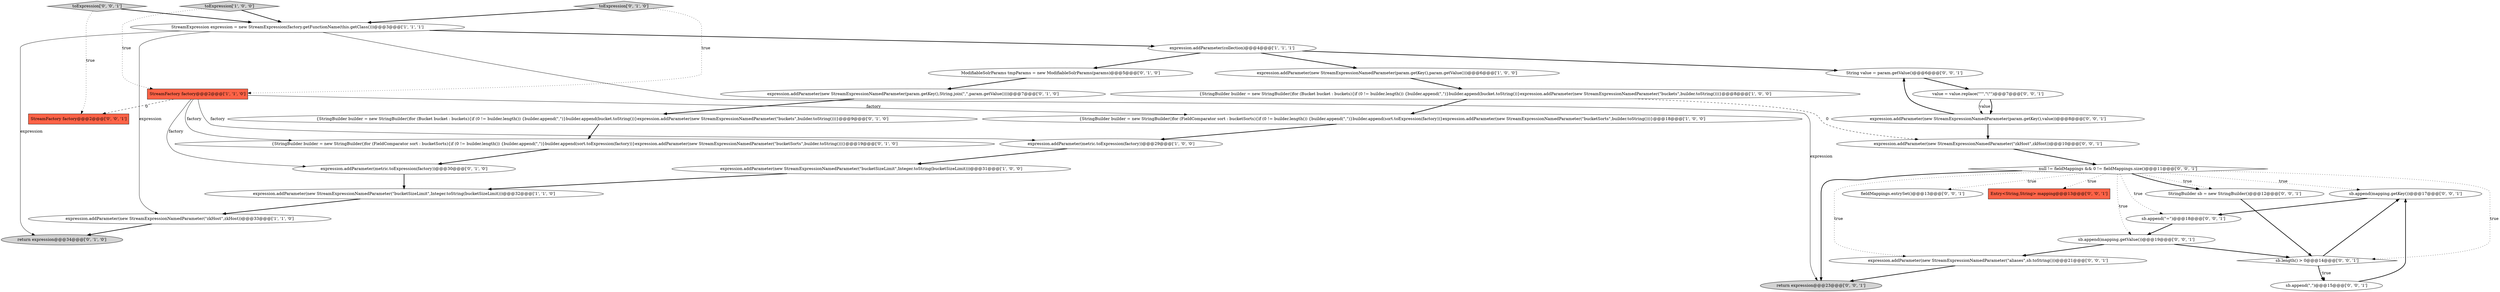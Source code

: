 digraph {
19 [style = filled, label = "toExpression['0', '0', '1']", fillcolor = lightgray, shape = diamond image = "AAA0AAABBB3BBB"];
10 [style = filled, label = "expression.addParameter(new StreamExpressionNamedParameter(\"bucketSizeLimit\",Integer.toString(bucketSizeLimit)))@@@32@@@['1', '1', '0']", fillcolor = white, shape = ellipse image = "AAA0AAABBB1BBB"];
2 [style = filled, label = "expression.addParameter(new StreamExpressionNamedParameter(\"zkHost\",zkHost))@@@33@@@['1', '1', '0']", fillcolor = white, shape = ellipse image = "AAA0AAABBB1BBB"];
26 [style = filled, label = "sb.append(mapping.getKey())@@@17@@@['0', '0', '1']", fillcolor = white, shape = ellipse image = "AAA0AAABBB3BBB"];
21 [style = filled, label = "null != fieldMappings && 0 != fieldMappings.size()@@@11@@@['0', '0', '1']", fillcolor = white, shape = diamond image = "AAA0AAABBB3BBB"];
30 [style = filled, label = "fieldMappings.entrySet()@@@13@@@['0', '0', '1']", fillcolor = white, shape = ellipse image = "AAA0AAABBB3BBB"];
20 [style = filled, label = "sb.length() > 0@@@14@@@['0', '0', '1']", fillcolor = white, shape = diamond image = "AAA0AAABBB3BBB"];
32 [style = filled, label = "Entry<String,String> mapping@@@13@@@['0', '0', '1']", fillcolor = tomato, shape = box image = "AAA0AAABBB3BBB"];
5 [style = filled, label = "{StringBuilder builder = new StringBuilder()for (FieldComparator sort : bucketSorts){if (0 != builder.length()) {builder.append(\",\")}builder.append(sort.toExpression(factory))}expression.addParameter(new StreamExpressionNamedParameter(\"bucketSorts\",builder.toString()))}@@@18@@@['1', '0', '0']", fillcolor = white, shape = ellipse image = "AAA0AAABBB1BBB"];
22 [style = filled, label = "sb.append(\"=\")@@@18@@@['0', '0', '1']", fillcolor = white, shape = ellipse image = "AAA0AAABBB3BBB"];
27 [style = filled, label = "return expression@@@23@@@['0', '0', '1']", fillcolor = lightgray, shape = ellipse image = "AAA0AAABBB3BBB"];
15 [style = filled, label = "expression.addParameter(new StreamExpressionNamedParameter(param.getKey(),String.join(\",\",param.getValue())))@@@7@@@['0', '1', '0']", fillcolor = white, shape = ellipse image = "AAA1AAABBB2BBB"];
6 [style = filled, label = "expression.addParameter(metric.toExpression(factory))@@@29@@@['1', '0', '0']", fillcolor = white, shape = ellipse image = "AAA0AAABBB1BBB"];
34 [style = filled, label = "expression.addParameter(new StreamExpressionNamedParameter(param.getKey(),value))@@@8@@@['0', '0', '1']", fillcolor = white, shape = ellipse image = "AAA0AAABBB3BBB"];
28 [style = filled, label = "String value = param.getValue()@@@6@@@['0', '0', '1']", fillcolor = white, shape = ellipse image = "AAA0AAABBB3BBB"];
17 [style = filled, label = "{StringBuilder builder = new StringBuilder()for (Bucket bucket : buckets){if (0 != builder.length()) {builder.append(\",\")}builder.append(bucket.toString())}expression.addParameter(new StreamExpressionNamedParameter(\"buckets\",builder.toString()))}@@@9@@@['0', '1', '0']", fillcolor = white, shape = ellipse image = "AAA0AAABBB2BBB"];
8 [style = filled, label = "expression.addParameter(new StreamExpressionNamedParameter(param.getKey(),param.getValue()))@@@6@@@['1', '0', '0']", fillcolor = white, shape = ellipse image = "AAA0AAABBB1BBB"];
3 [style = filled, label = "expression.addParameter(collection)@@@4@@@['1', '1', '1']", fillcolor = white, shape = ellipse image = "AAA0AAABBB1BBB"];
25 [style = filled, label = "expression.addParameter(new StreamExpressionNamedParameter(\"zkHost\",zkHost))@@@10@@@['0', '0', '1']", fillcolor = white, shape = ellipse image = "AAA0AAABBB3BBB"];
29 [style = filled, label = "StreamFactory factory@@@2@@@['0', '0', '1']", fillcolor = tomato, shape = box image = "AAA0AAABBB3BBB"];
24 [style = filled, label = "StringBuilder sb = new StringBuilder()@@@12@@@['0', '0', '1']", fillcolor = white, shape = ellipse image = "AAA0AAABBB3BBB"];
13 [style = filled, label = "ModifiableSolrParams tmpParams = new ModifiableSolrParams(params)@@@5@@@['0', '1', '0']", fillcolor = white, shape = ellipse image = "AAA0AAABBB2BBB"];
23 [style = filled, label = "sb.append(mapping.getValue())@@@19@@@['0', '0', '1']", fillcolor = white, shape = ellipse image = "AAA0AAABBB3BBB"];
9 [style = filled, label = "StreamFactory factory@@@2@@@['1', '1', '0']", fillcolor = tomato, shape = box image = "AAA0AAABBB1BBB"];
33 [style = filled, label = "value = value.replace(\"\"\",\"\\\"\")@@@7@@@['0', '0', '1']", fillcolor = white, shape = ellipse image = "AAA0AAABBB3BBB"];
7 [style = filled, label = "toExpression['1', '0', '0']", fillcolor = lightgray, shape = diamond image = "AAA0AAABBB1BBB"];
0 [style = filled, label = "{StringBuilder builder = new StringBuilder()for (Bucket bucket : buckets){if (0 != builder.length()) {builder.append(\",\")}builder.append(bucket.toString())}expression.addParameter(new StreamExpressionNamedParameter(\"buckets\",builder.toString()))}@@@8@@@['1', '0', '0']", fillcolor = white, shape = ellipse image = "AAA0AAABBB1BBB"];
12 [style = filled, label = "{StringBuilder builder = new StringBuilder()for (FieldComparator sort : bucketSorts){if (0 != builder.length()) {builder.append(\",\")}builder.append(sort.toExpression(factory))}expression.addParameter(new StreamExpressionNamedParameter(\"bucketSorts\",builder.toString()))}@@@19@@@['0', '1', '0']", fillcolor = white, shape = ellipse image = "AAA0AAABBB2BBB"];
1 [style = filled, label = "StreamExpression expression = new StreamExpression(factory.getFunctionName(this.getClass()))@@@3@@@['1', '1', '1']", fillcolor = white, shape = ellipse image = "AAA0AAABBB1BBB"];
18 [style = filled, label = "sb.append(\",\")@@@15@@@['0', '0', '1']", fillcolor = white, shape = ellipse image = "AAA0AAABBB3BBB"];
11 [style = filled, label = "toExpression['0', '1', '0']", fillcolor = lightgray, shape = diamond image = "AAA0AAABBB2BBB"];
14 [style = filled, label = "expression.addParameter(metric.toExpression(factory))@@@30@@@['0', '1', '0']", fillcolor = white, shape = ellipse image = "AAA0AAABBB2BBB"];
4 [style = filled, label = "expression.addParameter(new StreamExpressionNamedParameter(\"bucketSizeLimit\",Integer.toString(bucketSizeLimit)))@@@31@@@['1', '0', '0']", fillcolor = white, shape = ellipse image = "AAA0AAABBB1BBB"];
31 [style = filled, label = "expression.addParameter(new StreamExpressionNamedParameter(\"aliases\",sb.toString()))@@@21@@@['0', '0', '1']", fillcolor = white, shape = ellipse image = "AAA0AAABBB3BBB"];
16 [style = filled, label = "return expression@@@34@@@['0', '1', '0']", fillcolor = lightgray, shape = ellipse image = "AAA0AAABBB2BBB"];
26->22 [style = bold, label=""];
11->9 [style = dotted, label="true"];
13->15 [style = bold, label=""];
10->2 [style = bold, label=""];
6->4 [style = bold, label=""];
9->29 [style = dashed, label="0"];
34->28 [style = bold, label=""];
19->1 [style = bold, label=""];
8->0 [style = bold, label=""];
24->20 [style = bold, label=""];
12->14 [style = bold, label=""];
20->18 [style = dotted, label="true"];
20->18 [style = bold, label=""];
21->24 [style = dotted, label="true"];
21->22 [style = dotted, label="true"];
33->34 [style = bold, label=""];
17->12 [style = bold, label=""];
9->5 [style = solid, label="factory"];
11->1 [style = bold, label=""];
21->23 [style = dotted, label="true"];
21->24 [style = bold, label=""];
3->13 [style = bold, label=""];
18->26 [style = bold, label=""];
7->9 [style = dotted, label="true"];
21->20 [style = dotted, label="true"];
23->31 [style = bold, label=""];
25->21 [style = bold, label=""];
21->30 [style = dotted, label="true"];
0->25 [style = dashed, label="0"];
33->34 [style = solid, label="value"];
21->26 [style = dotted, label="true"];
1->3 [style = bold, label=""];
28->33 [style = bold, label=""];
9->6 [style = solid, label="factory"];
1->16 [style = solid, label="expression"];
23->20 [style = bold, label=""];
9->12 [style = solid, label="factory"];
1->27 [style = solid, label="expression"];
19->29 [style = dotted, label="true"];
3->8 [style = bold, label=""];
21->27 [style = bold, label=""];
9->14 [style = solid, label="factory"];
1->2 [style = solid, label="expression"];
4->10 [style = bold, label=""];
2->16 [style = bold, label=""];
7->1 [style = bold, label=""];
22->23 [style = bold, label=""];
0->5 [style = bold, label=""];
34->25 [style = bold, label=""];
21->32 [style = dotted, label="true"];
14->10 [style = bold, label=""];
21->31 [style = dotted, label="true"];
3->28 [style = bold, label=""];
20->26 [style = bold, label=""];
31->27 [style = bold, label=""];
5->6 [style = bold, label=""];
15->17 [style = bold, label=""];
}
